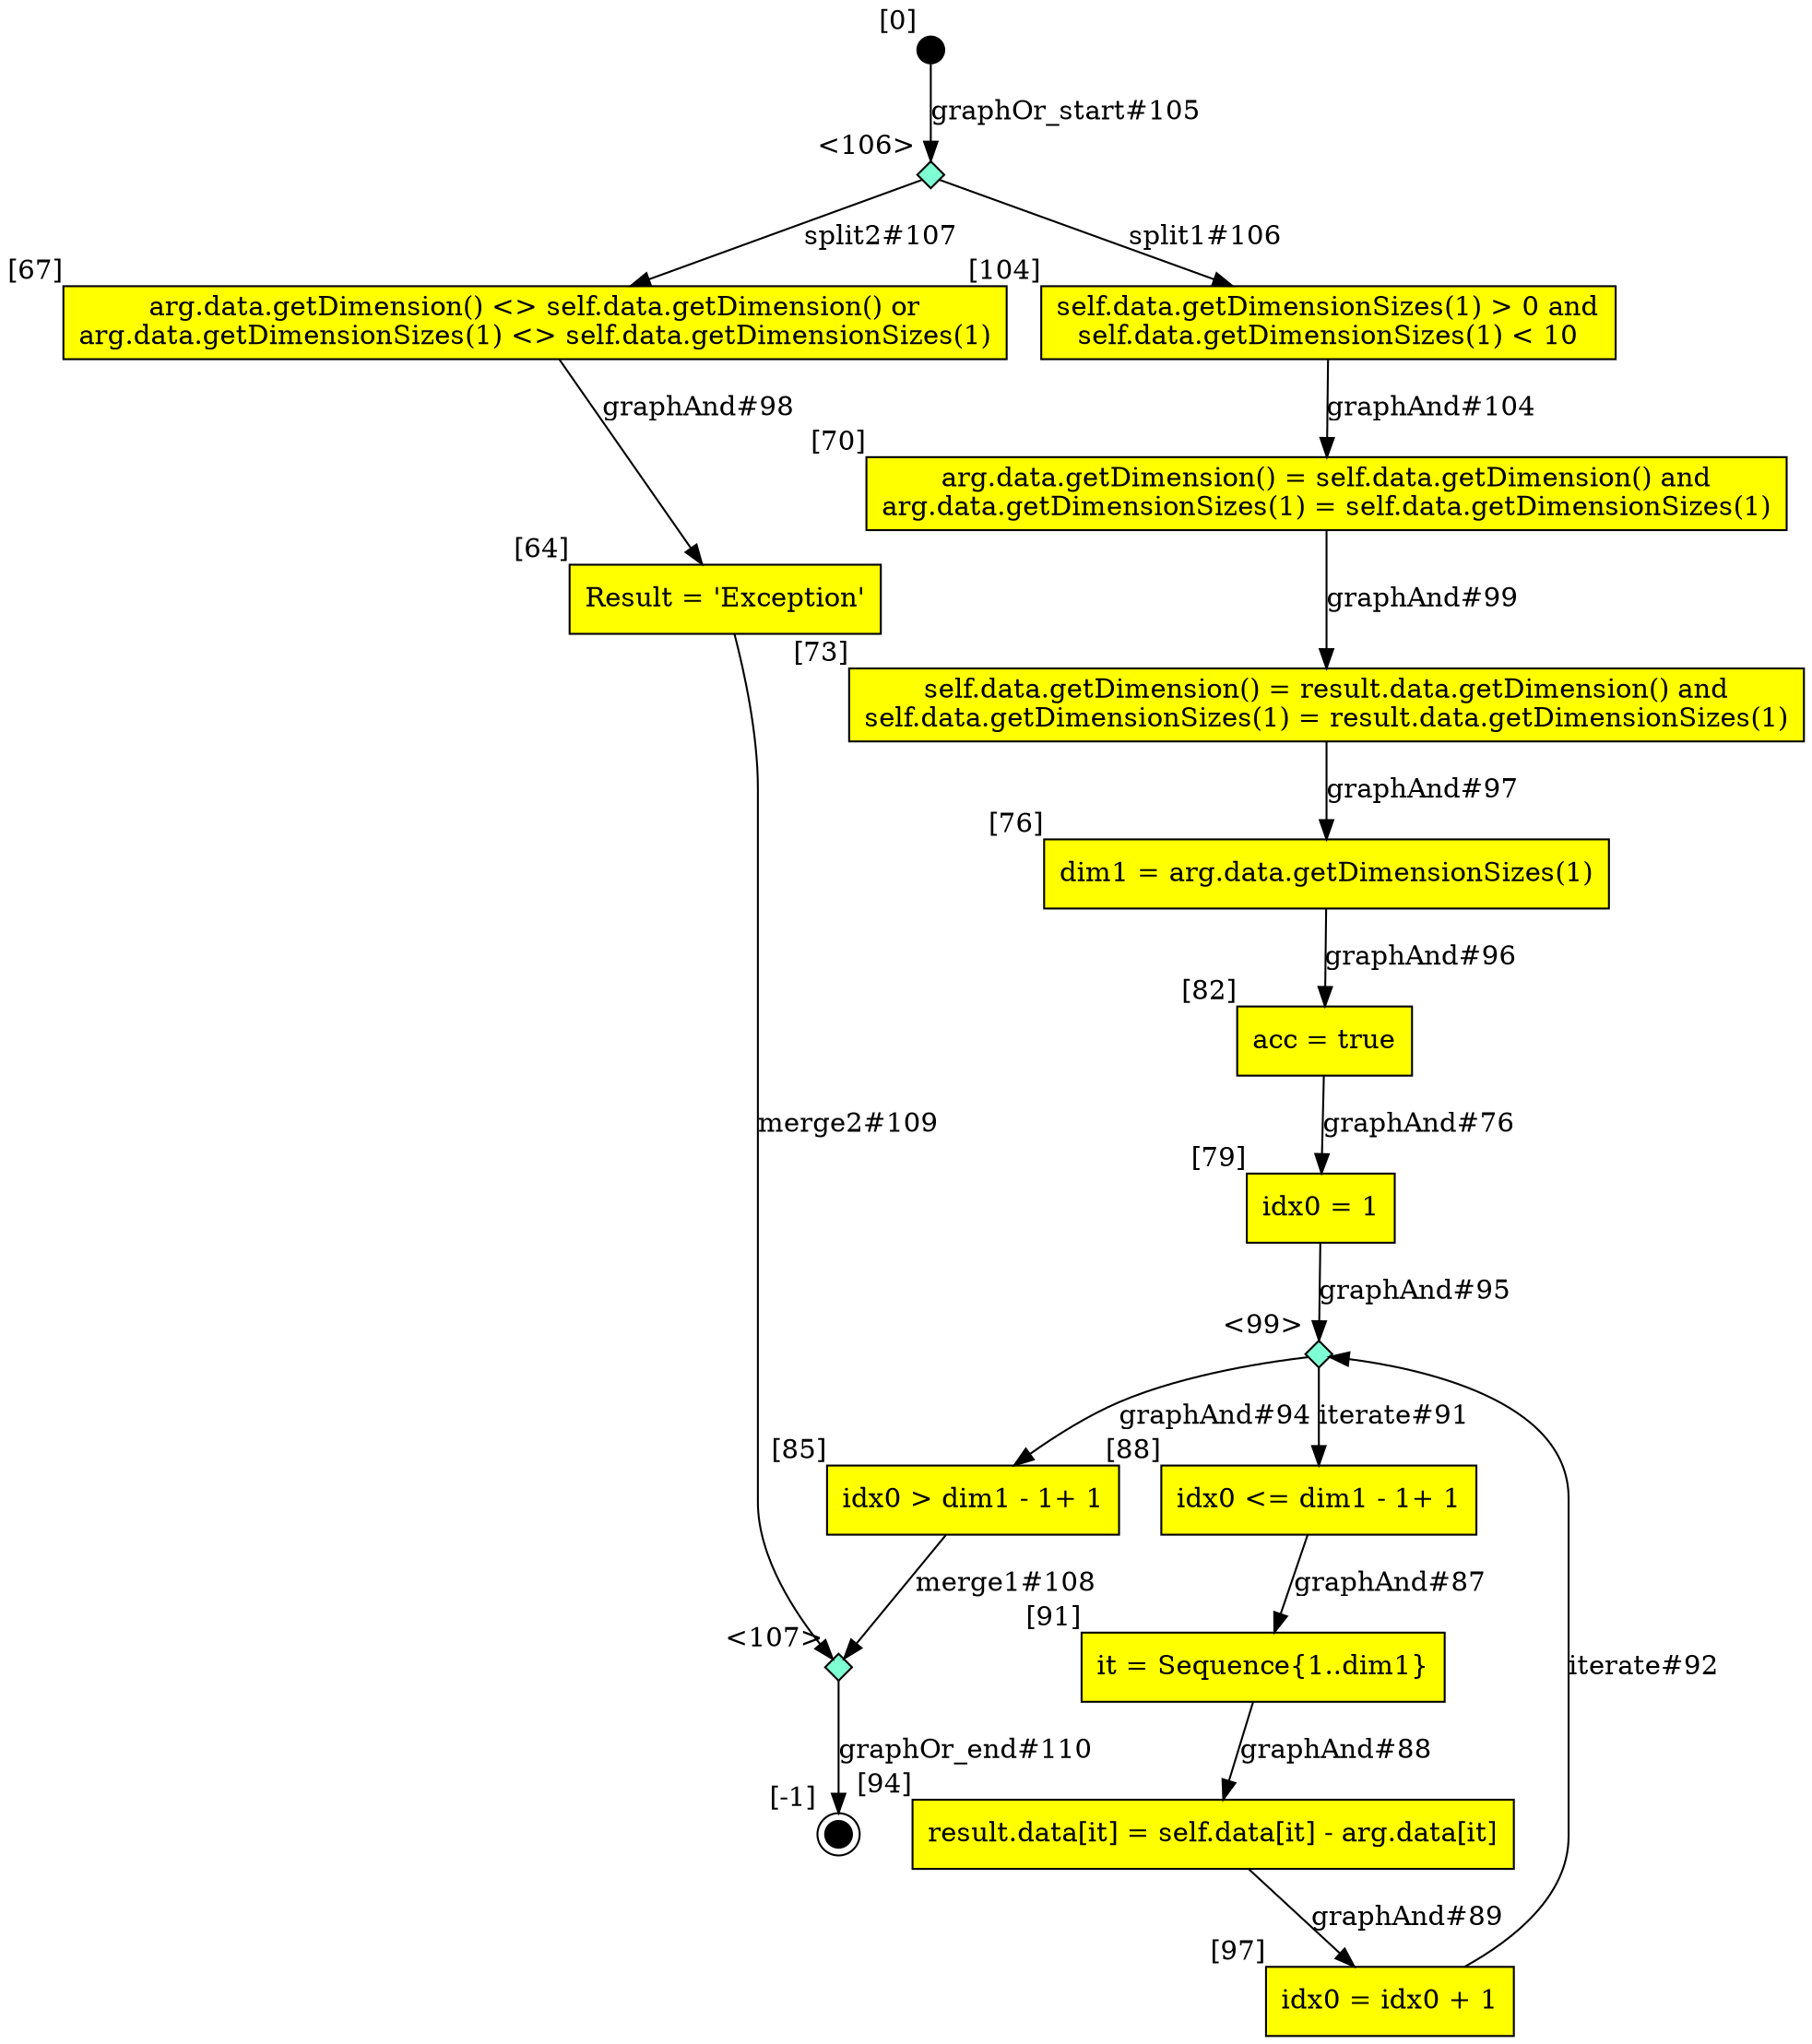 digraph CLG {
  64 [shape="box", label="Result = 'Exception'", style=filled, fillcolor=yellow, xlabel="[64]"];
  97 [shape="box", label="idx0 = idx0 + 1", style=filled, fillcolor=yellow, xlabel="[97]"];
  65 [style=filled, fillcolor=black, shape="doublecircle", label="", fixedsize=true, width=.2, height=.2, xlabel="[-1]"];
  99 [shape="diamond", label="", xlabel="<99>", style=filled, fillcolor=aquamarine, fixedsize=true, width=.2, height=.2];
  67 [shape="box", label="arg.data.getDimension() <> self.data.getDimension() or
arg.data.getDimensionSizes(1) <> self.data.getDimensionSizes(1)
", style=filled, fillcolor=yellow, xlabel="[67]"];
  70 [shape="box", label="arg.data.getDimension() = self.data.getDimension() and
arg.data.getDimensionSizes(1) = self.data.getDimensionSizes(1)
", style=filled, fillcolor=yellow, xlabel="[70]"];
  103 [style=filled, fillcolor=black, shape="circle", label="", fixedsize=true, width=.2, height=.2, xlabel="[0]"];
  104 [shape="box", label="self.data.getDimensionSizes(1) > 0 and
self.data.getDimensionSizes(1) < 10
", style=filled, fillcolor=yellow, xlabel="[104]"];
  73 [shape="box", label="self.data.getDimension() = result.data.getDimension() and
self.data.getDimensionSizes(1) = result.data.getDimensionSizes(1)
", style=filled, fillcolor=yellow, xlabel="[73]"];
  106 [shape="diamond", label="", xlabel="<106>", style=filled, fillcolor=aquamarine, fixedsize=true, width=.2, height=.2];
  107 [shape="diamond", label="", xlabel="<107>", style=filled, fillcolor=aquamarine, fixedsize=true, width=.2, height=.2];
  76 [shape="box", label="dim1 = arg.data.getDimensionSizes(1)", style=filled, fillcolor=yellow, xlabel="[76]"];
  79 [shape="box", label="idx0 = 1", style=filled, fillcolor=yellow, xlabel="[79]"];
  82 [shape="box", label="acc = true", style=filled, fillcolor=yellow, xlabel="[82]"];
  85 [shape="box", label="idx0 > dim1 - 1+ 1", style=filled, fillcolor=yellow, xlabel="[85]"];
  88 [shape="box", label="idx0 <= dim1 - 1+ 1", style=filled, fillcolor=yellow, xlabel="[88]"];
  91 [shape="box", label="it = Sequence{1..dim1}", style=filled, fillcolor=yellow, xlabel="[91]"];
  94 [shape="box", label="result.data[it] = self.data[it] - arg.data[it]", style=filled, fillcolor=yellow, xlabel="[94]"];
  76 -> 82[label="graphAnd#96"];
  73 -> 76[label="graphAnd#97"];
  67 -> 64[label="graphAnd#98"];
  70 -> 73[label="graphAnd#99"];
  104 -> 70[label="graphAnd#104"];
  103 -> 106[label="graphOr_start#105"];
  106 -> 104[label="split1#106"];
  106 -> 67[label="split2#107"];
  82 -> 79[label="graphAnd#76"];
  85 -> 107[label="merge1#108"];
  64 -> 107[label="merge2#109"];
  107 -> 65[label="graphOr_end#110"];
  88 -> 91[label="graphAnd#87"];
  91 -> 94[label="graphAnd#88"];
  94 -> 97[label="graphAnd#89"];
  99 -> 88[label="iterate#91"];
  97 -> 99[label="iterate#92"];
  99 -> 85[label="graphAnd#94"];
  79 -> 99[label="graphAnd#95"];
}
